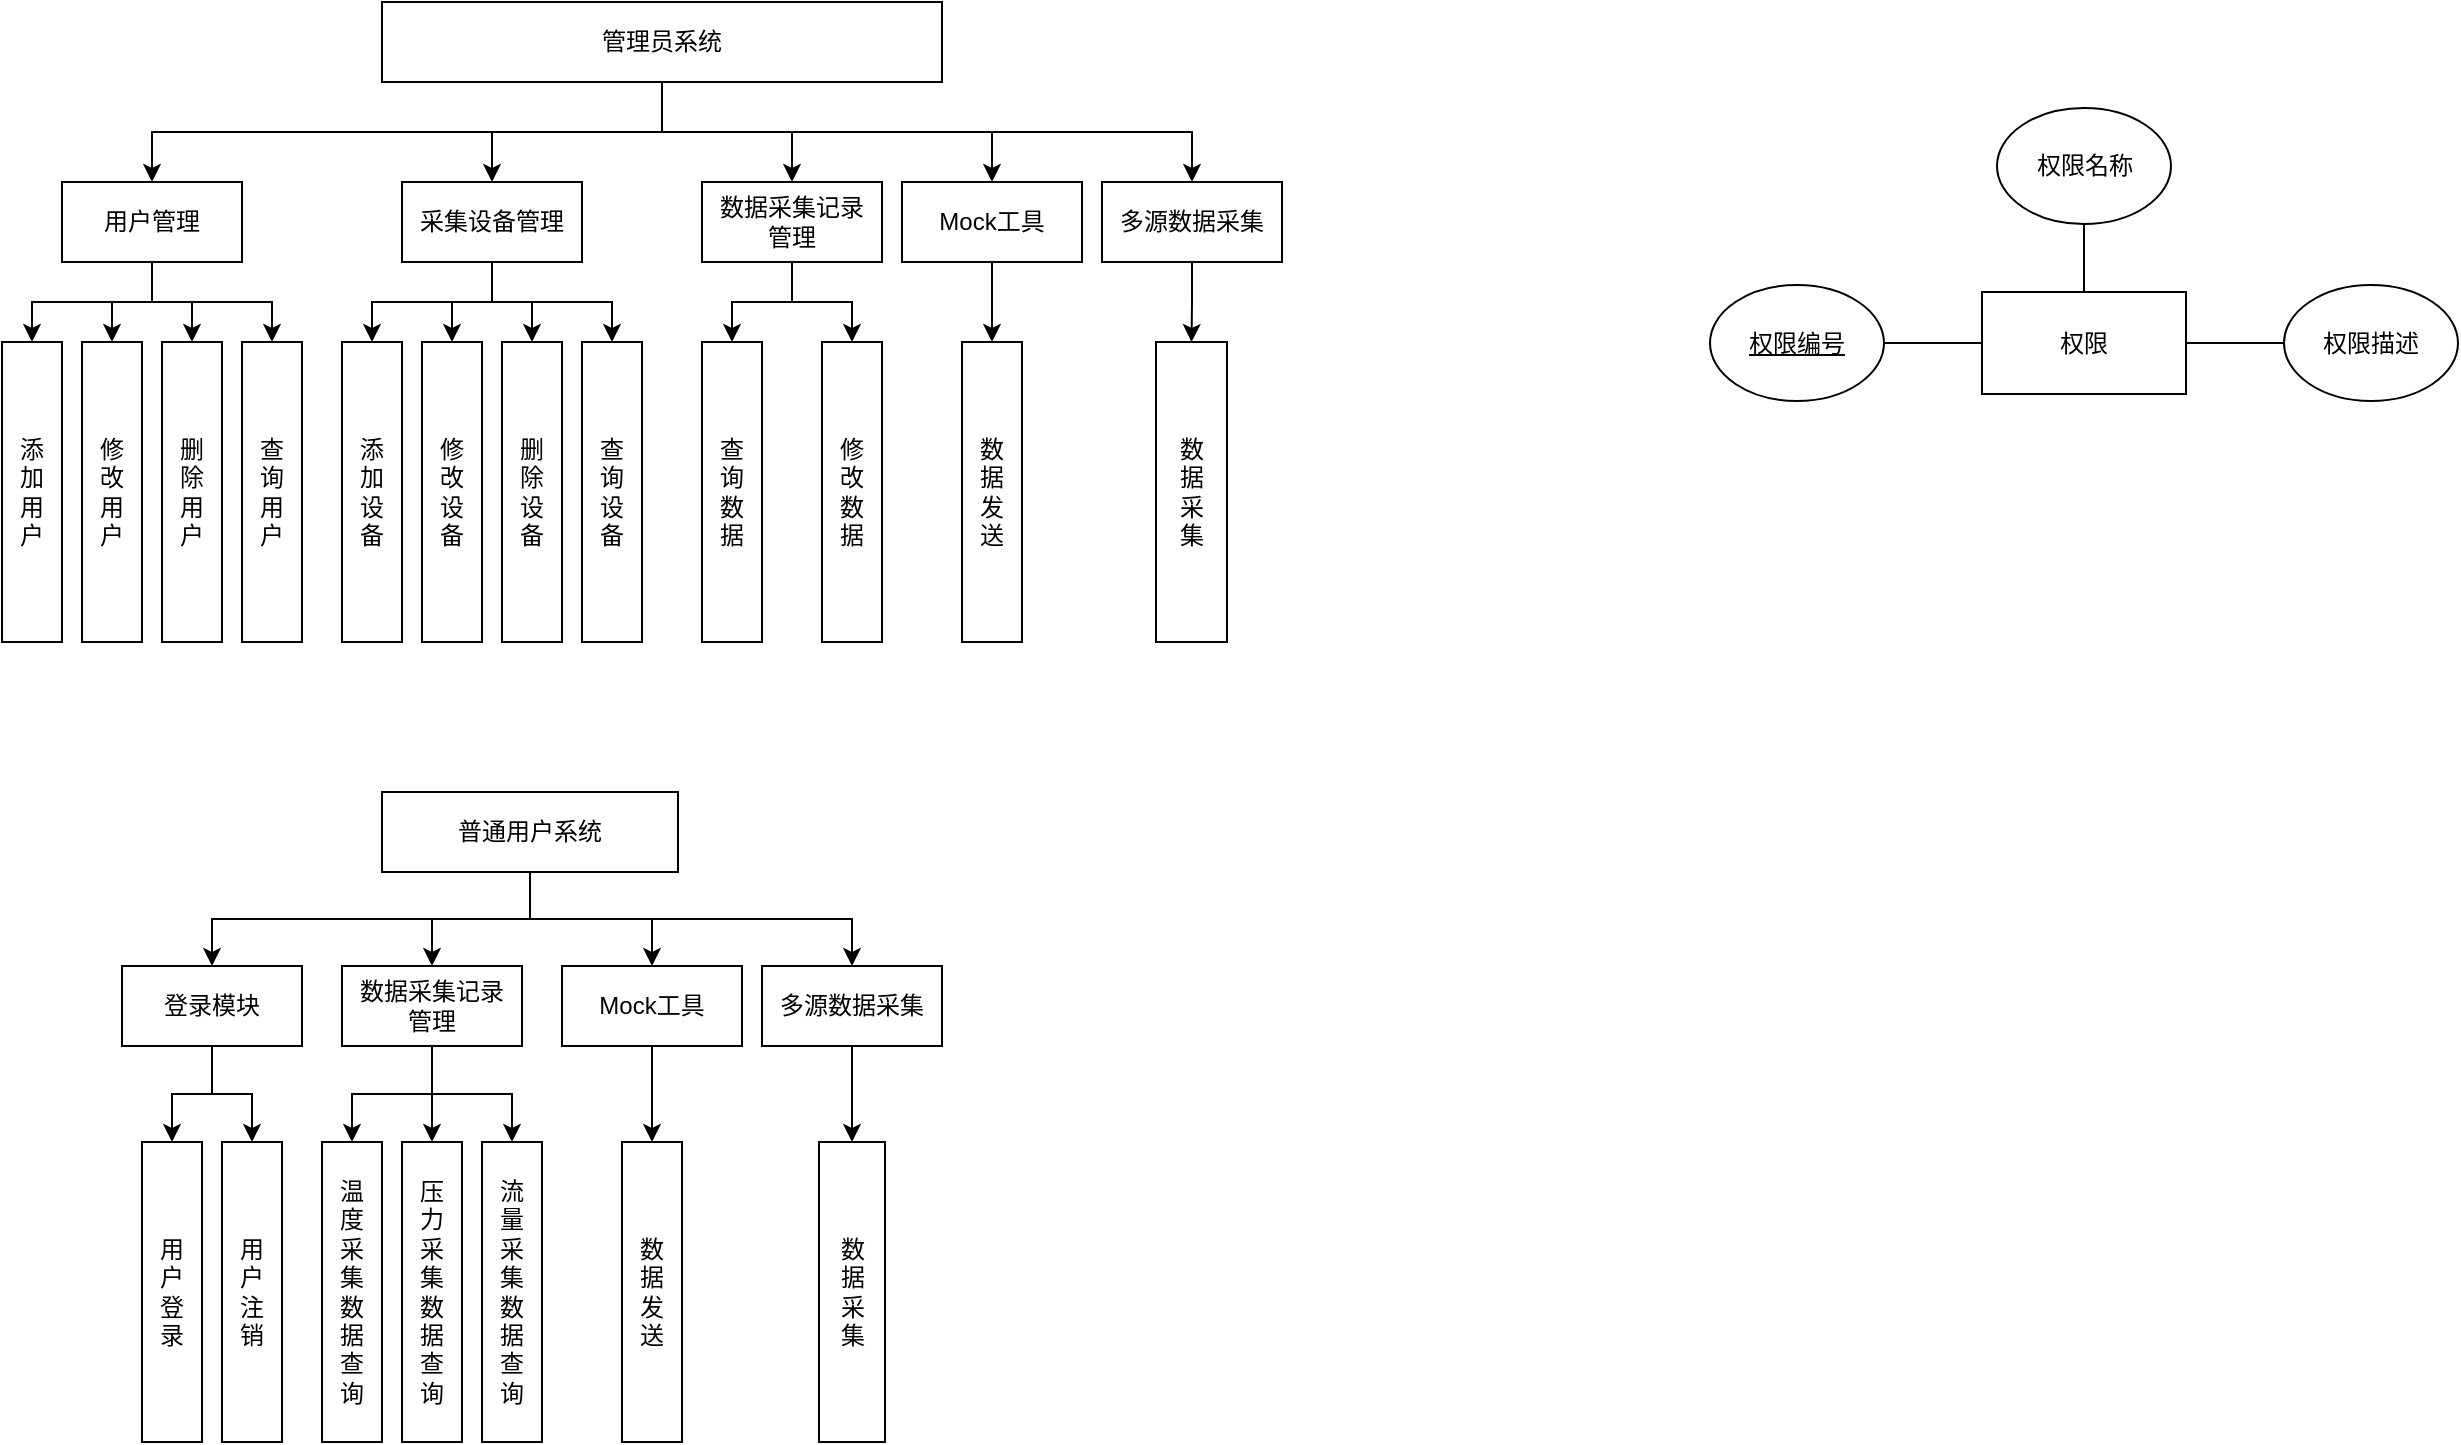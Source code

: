 <mxfile version="26.1.3">
  <diagram name="第 1 页" id="MYwcNr1ugUrhSAHtThHv">
    <mxGraphModel dx="1026" dy="650" grid="0" gridSize="10" guides="1" tooltips="1" connect="1" arrows="1" fold="1" page="1" pageScale="1" pageWidth="827" pageHeight="1169" math="0" shadow="0">
      <root>
        <mxCell id="0" />
        <mxCell id="1" parent="0" />
        <mxCell id="_uf0qR5cUyTxKE8fxkCO-37" style="edgeStyle=orthogonalEdgeStyle;rounded=0;orthogonalLoop=1;jettySize=auto;html=1;exitX=0.5;exitY=1;exitDx=0;exitDy=0;entryX=0.5;entryY=0;entryDx=0;entryDy=0;" parent="1" source="_uf0qR5cUyTxKE8fxkCO-5" target="_uf0qR5cUyTxKE8fxkCO-7" edge="1">
          <mxGeometry relative="1" as="geometry" />
        </mxCell>
        <mxCell id="_uf0qR5cUyTxKE8fxkCO-38" style="edgeStyle=orthogonalEdgeStyle;rounded=0;orthogonalLoop=1;jettySize=auto;html=1;exitX=0.5;exitY=1;exitDx=0;exitDy=0;entryX=0.5;entryY=0;entryDx=0;entryDy=0;" parent="1" source="_uf0qR5cUyTxKE8fxkCO-5" target="_uf0qR5cUyTxKE8fxkCO-21" edge="1">
          <mxGeometry relative="1" as="geometry" />
        </mxCell>
        <mxCell id="_uf0qR5cUyTxKE8fxkCO-39" style="edgeStyle=orthogonalEdgeStyle;rounded=0;orthogonalLoop=1;jettySize=auto;html=1;exitX=0.5;exitY=1;exitDx=0;exitDy=0;" parent="1" source="_uf0qR5cUyTxKE8fxkCO-5" target="_uf0qR5cUyTxKE8fxkCO-11" edge="1">
          <mxGeometry relative="1" as="geometry" />
        </mxCell>
        <mxCell id="_uf0qR5cUyTxKE8fxkCO-40" style="edgeStyle=orthogonalEdgeStyle;rounded=0;orthogonalLoop=1;jettySize=auto;html=1;exitX=0.5;exitY=1;exitDx=0;exitDy=0;" parent="1" source="_uf0qR5cUyTxKE8fxkCO-5" target="_uf0qR5cUyTxKE8fxkCO-9" edge="1">
          <mxGeometry relative="1" as="geometry" />
        </mxCell>
        <mxCell id="_uf0qR5cUyTxKE8fxkCO-41" style="edgeStyle=orthogonalEdgeStyle;rounded=0;orthogonalLoop=1;jettySize=auto;html=1;exitX=0.5;exitY=1;exitDx=0;exitDy=0;entryX=0.5;entryY=0;entryDx=0;entryDy=0;" parent="1" source="_uf0qR5cUyTxKE8fxkCO-5" target="_uf0qR5cUyTxKE8fxkCO-10" edge="1">
          <mxGeometry relative="1" as="geometry" />
        </mxCell>
        <mxCell id="_uf0qR5cUyTxKE8fxkCO-5" value="管理员系统" style="rounded=0;whiteSpace=wrap;html=1;" parent="1" vertex="1">
          <mxGeometry x="230" y="190" width="280" height="40" as="geometry" />
        </mxCell>
        <mxCell id="_uf0qR5cUyTxKE8fxkCO-17" style="edgeStyle=orthogonalEdgeStyle;rounded=0;orthogonalLoop=1;jettySize=auto;html=1;exitX=0.5;exitY=1;exitDx=0;exitDy=0;entryX=0.5;entryY=0;entryDx=0;entryDy=0;" parent="1" source="_uf0qR5cUyTxKE8fxkCO-7" target="_uf0qR5cUyTxKE8fxkCO-12" edge="1">
          <mxGeometry relative="1" as="geometry">
            <Array as="points">
              <mxPoint x="115" y="340" />
              <mxPoint x="55" y="340" />
            </Array>
          </mxGeometry>
        </mxCell>
        <mxCell id="_uf0qR5cUyTxKE8fxkCO-18" style="edgeStyle=orthogonalEdgeStyle;rounded=0;orthogonalLoop=1;jettySize=auto;html=1;exitX=0.5;exitY=1;exitDx=0;exitDy=0;entryX=0.5;entryY=0;entryDx=0;entryDy=0;" parent="1" source="_uf0qR5cUyTxKE8fxkCO-7" target="_uf0qR5cUyTxKE8fxkCO-13" edge="1">
          <mxGeometry relative="1" as="geometry" />
        </mxCell>
        <mxCell id="_uf0qR5cUyTxKE8fxkCO-19" style="edgeStyle=orthogonalEdgeStyle;rounded=0;orthogonalLoop=1;jettySize=auto;html=1;exitX=0.5;exitY=1;exitDx=0;exitDy=0;entryX=0.5;entryY=0;entryDx=0;entryDy=0;" parent="1" source="_uf0qR5cUyTxKE8fxkCO-7" target="_uf0qR5cUyTxKE8fxkCO-15" edge="1">
          <mxGeometry relative="1" as="geometry" />
        </mxCell>
        <mxCell id="_uf0qR5cUyTxKE8fxkCO-20" style="edgeStyle=orthogonalEdgeStyle;rounded=0;orthogonalLoop=1;jettySize=auto;html=1;exitX=0.5;exitY=1;exitDx=0;exitDy=0;entryX=0.5;entryY=0;entryDx=0;entryDy=0;" parent="1" source="_uf0qR5cUyTxKE8fxkCO-7" target="_uf0qR5cUyTxKE8fxkCO-16" edge="1">
          <mxGeometry relative="1" as="geometry" />
        </mxCell>
        <mxCell id="_uf0qR5cUyTxKE8fxkCO-7" value="用户管理" style="rounded=0;whiteSpace=wrap;html=1;" parent="1" vertex="1">
          <mxGeometry x="70" y="280" width="90" height="40" as="geometry" />
        </mxCell>
        <mxCell id="_uf0qR5cUyTxKE8fxkCO-32" style="edgeStyle=orthogonalEdgeStyle;rounded=0;orthogonalLoop=1;jettySize=auto;html=1;exitX=0.5;exitY=1;exitDx=0;exitDy=0;entryX=0.5;entryY=0;entryDx=0;entryDy=0;" parent="1" source="_uf0qR5cUyTxKE8fxkCO-9" target="_uf0qR5cUyTxKE8fxkCO-30" edge="1">
          <mxGeometry relative="1" as="geometry" />
        </mxCell>
        <mxCell id="_uf0qR5cUyTxKE8fxkCO-9" value="Mock工具" style="rounded=0;whiteSpace=wrap;html=1;" parent="1" vertex="1">
          <mxGeometry x="490" y="280" width="90" height="40" as="geometry" />
        </mxCell>
        <mxCell id="_uf0qR5cUyTxKE8fxkCO-33" style="edgeStyle=orthogonalEdgeStyle;rounded=0;orthogonalLoop=1;jettySize=auto;html=1;exitX=0.5;exitY=1;exitDx=0;exitDy=0;entryX=0.5;entryY=0;entryDx=0;entryDy=0;" parent="1" source="_uf0qR5cUyTxKE8fxkCO-10" target="_uf0qR5cUyTxKE8fxkCO-31" edge="1">
          <mxGeometry relative="1" as="geometry" />
        </mxCell>
        <mxCell id="_uf0qR5cUyTxKE8fxkCO-10" value="多源数据采集" style="rounded=0;whiteSpace=wrap;html=1;" parent="1" vertex="1">
          <mxGeometry x="590" y="280" width="90" height="40" as="geometry" />
        </mxCell>
        <mxCell id="_uf0qR5cUyTxKE8fxkCO-82" style="edgeStyle=orthogonalEdgeStyle;rounded=0;orthogonalLoop=1;jettySize=auto;html=1;exitX=0.5;exitY=1;exitDx=0;exitDy=0;" parent="1" source="_uf0qR5cUyTxKE8fxkCO-11" target="_uf0qR5cUyTxKE8fxkCO-35" edge="1">
          <mxGeometry relative="1" as="geometry" />
        </mxCell>
        <mxCell id="_uf0qR5cUyTxKE8fxkCO-83" style="edgeStyle=orthogonalEdgeStyle;rounded=0;orthogonalLoop=1;jettySize=auto;html=1;exitX=0.5;exitY=1;exitDx=0;exitDy=0;" parent="1" source="_uf0qR5cUyTxKE8fxkCO-11" target="_uf0qR5cUyTxKE8fxkCO-36" edge="1">
          <mxGeometry relative="1" as="geometry" />
        </mxCell>
        <mxCell id="_uf0qR5cUyTxKE8fxkCO-11" value="数据采集&lt;span style=&quot;background-color: transparent; color: light-dark(rgb(0, 0, 0), rgb(255, 255, 255));&quot;&gt;记录&lt;/span&gt;&lt;div&gt;&lt;span style=&quot;background-color: transparent; color: light-dark(rgb(0, 0, 0), rgb(255, 255, 255));&quot;&gt;管理&lt;/span&gt;&lt;/div&gt;" style="rounded=0;whiteSpace=wrap;html=1;" parent="1" vertex="1">
          <mxGeometry x="390" y="280" width="90" height="40" as="geometry" />
        </mxCell>
        <mxCell id="_uf0qR5cUyTxKE8fxkCO-12" value="添&lt;div&gt;加&lt;/div&gt;&lt;div&gt;用&lt;/div&gt;&lt;div&gt;户&lt;/div&gt;" style="rounded=0;whiteSpace=wrap;html=1;" parent="1" vertex="1">
          <mxGeometry x="40" y="360" width="30" height="150" as="geometry" />
        </mxCell>
        <mxCell id="_uf0qR5cUyTxKE8fxkCO-13" value="修&lt;div&gt;改&lt;/div&gt;&lt;div&gt;用&lt;/div&gt;&lt;div&gt;户&lt;/div&gt;" style="rounded=0;whiteSpace=wrap;html=1;" parent="1" vertex="1">
          <mxGeometry x="80" y="360" width="30" height="150" as="geometry" />
        </mxCell>
        <mxCell id="_uf0qR5cUyTxKE8fxkCO-15" value="删&lt;div&gt;除&lt;/div&gt;&lt;div&gt;用&lt;/div&gt;&lt;div&gt;户&lt;/div&gt;" style="rounded=0;whiteSpace=wrap;html=1;" parent="1" vertex="1">
          <mxGeometry x="120" y="360" width="30" height="150" as="geometry" />
        </mxCell>
        <mxCell id="_uf0qR5cUyTxKE8fxkCO-16" value="查&lt;div&gt;询&lt;/div&gt;&lt;div&gt;用&lt;/div&gt;&lt;div&gt;户&lt;/div&gt;" style="rounded=0;whiteSpace=wrap;html=1;" parent="1" vertex="1">
          <mxGeometry x="160" y="360" width="30" height="150" as="geometry" />
        </mxCell>
        <mxCell id="_uf0qR5cUyTxKE8fxkCO-26" style="edgeStyle=orthogonalEdgeStyle;rounded=0;orthogonalLoop=1;jettySize=auto;html=1;exitX=0.5;exitY=1;exitDx=0;exitDy=0;entryX=0.5;entryY=0;entryDx=0;entryDy=0;" parent="1" source="_uf0qR5cUyTxKE8fxkCO-21" target="_uf0qR5cUyTxKE8fxkCO-22" edge="1">
          <mxGeometry relative="1" as="geometry" />
        </mxCell>
        <mxCell id="_uf0qR5cUyTxKE8fxkCO-27" style="edgeStyle=orthogonalEdgeStyle;rounded=0;orthogonalLoop=1;jettySize=auto;html=1;exitX=0.5;exitY=1;exitDx=0;exitDy=0;entryX=0.5;entryY=0;entryDx=0;entryDy=0;" parent="1" source="_uf0qR5cUyTxKE8fxkCO-21" target="_uf0qR5cUyTxKE8fxkCO-23" edge="1">
          <mxGeometry relative="1" as="geometry" />
        </mxCell>
        <mxCell id="_uf0qR5cUyTxKE8fxkCO-28" style="edgeStyle=orthogonalEdgeStyle;rounded=0;orthogonalLoop=1;jettySize=auto;html=1;exitX=0.5;exitY=1;exitDx=0;exitDy=0;entryX=0.5;entryY=0;entryDx=0;entryDy=0;" parent="1" source="_uf0qR5cUyTxKE8fxkCO-21" target="_uf0qR5cUyTxKE8fxkCO-24" edge="1">
          <mxGeometry relative="1" as="geometry" />
        </mxCell>
        <mxCell id="_uf0qR5cUyTxKE8fxkCO-29" style="edgeStyle=orthogonalEdgeStyle;rounded=0;orthogonalLoop=1;jettySize=auto;html=1;exitX=0.5;exitY=1;exitDx=0;exitDy=0;entryX=0.5;entryY=0;entryDx=0;entryDy=0;" parent="1" source="_uf0qR5cUyTxKE8fxkCO-21" target="_uf0qR5cUyTxKE8fxkCO-25" edge="1">
          <mxGeometry relative="1" as="geometry" />
        </mxCell>
        <mxCell id="_uf0qR5cUyTxKE8fxkCO-21" value="采集设备管理" style="rounded=0;whiteSpace=wrap;html=1;" parent="1" vertex="1">
          <mxGeometry x="240" y="280" width="90" height="40" as="geometry" />
        </mxCell>
        <mxCell id="_uf0qR5cUyTxKE8fxkCO-22" value="添&lt;div&gt;加&lt;/div&gt;&lt;div&gt;设&lt;/div&gt;&lt;div&gt;备&lt;/div&gt;" style="rounded=0;whiteSpace=wrap;html=1;" parent="1" vertex="1">
          <mxGeometry x="210" y="360" width="30" height="150" as="geometry" />
        </mxCell>
        <mxCell id="_uf0qR5cUyTxKE8fxkCO-23" value="修&lt;div&gt;改&lt;div&gt;设&lt;/div&gt;&lt;div&gt;备&lt;/div&gt;&lt;/div&gt;" style="rounded=0;whiteSpace=wrap;html=1;" parent="1" vertex="1">
          <mxGeometry x="250" y="360" width="30" height="150" as="geometry" />
        </mxCell>
        <mxCell id="_uf0qR5cUyTxKE8fxkCO-24" value="删&lt;div&gt;除&lt;/div&gt;&lt;div&gt;设&lt;/div&gt;&lt;div&gt;备&lt;/div&gt;" style="rounded=0;whiteSpace=wrap;html=1;" parent="1" vertex="1">
          <mxGeometry x="290" y="360" width="30" height="150" as="geometry" />
        </mxCell>
        <mxCell id="_uf0qR5cUyTxKE8fxkCO-25" value="查&lt;div&gt;询&lt;/div&gt;&lt;div&gt;设&lt;/div&gt;&lt;div&gt;备&lt;/div&gt;" style="rounded=0;whiteSpace=wrap;html=1;" parent="1" vertex="1">
          <mxGeometry x="330" y="360" width="30" height="150" as="geometry" />
        </mxCell>
        <mxCell id="_uf0qR5cUyTxKE8fxkCO-30" value="数&lt;div&gt;据&lt;/div&gt;&lt;div&gt;发&lt;/div&gt;&lt;div&gt;送&lt;/div&gt;" style="rounded=0;whiteSpace=wrap;html=1;" parent="1" vertex="1">
          <mxGeometry x="520" y="360" width="30" height="150" as="geometry" />
        </mxCell>
        <mxCell id="_uf0qR5cUyTxKE8fxkCO-31" value="数&lt;div&gt;据&lt;/div&gt;&lt;div&gt;采&lt;/div&gt;&lt;div&gt;集&lt;/div&gt;" style="rounded=0;whiteSpace=wrap;html=1;" parent="1" vertex="1">
          <mxGeometry x="617" y="360" width="35.5" height="150" as="geometry" />
        </mxCell>
        <mxCell id="_uf0qR5cUyTxKE8fxkCO-35" value="查&lt;div&gt;询&lt;/div&gt;&lt;div&gt;数&lt;/div&gt;&lt;div&gt;据&lt;/div&gt;" style="rounded=0;whiteSpace=wrap;html=1;" parent="1" vertex="1">
          <mxGeometry x="390" y="360" width="30" height="150" as="geometry" />
        </mxCell>
        <mxCell id="_uf0qR5cUyTxKE8fxkCO-36" value="修&lt;div&gt;改&lt;/div&gt;&lt;div&gt;&lt;div&gt;数&lt;/div&gt;&lt;div&gt;据&lt;/div&gt;&lt;/div&gt;" style="rounded=0;whiteSpace=wrap;html=1;" parent="1" vertex="1">
          <mxGeometry x="450" y="360" width="30" height="150" as="geometry" />
        </mxCell>
        <mxCell id="_uf0qR5cUyTxKE8fxkCO-44" style="edgeStyle=orthogonalEdgeStyle;rounded=0;orthogonalLoop=1;jettySize=auto;html=1;exitX=0.5;exitY=1;exitDx=0;exitDy=0;" parent="1" source="_uf0qR5cUyTxKE8fxkCO-47" target="_uf0qR5cUyTxKE8fxkCO-57" edge="1">
          <mxGeometry relative="1" as="geometry" />
        </mxCell>
        <mxCell id="_uf0qR5cUyTxKE8fxkCO-45" style="edgeStyle=orthogonalEdgeStyle;rounded=0;orthogonalLoop=1;jettySize=auto;html=1;exitX=0.5;exitY=1;exitDx=0;exitDy=0;" parent="1" source="_uf0qR5cUyTxKE8fxkCO-47" target="_uf0qR5cUyTxKE8fxkCO-54" edge="1">
          <mxGeometry relative="1" as="geometry" />
        </mxCell>
        <mxCell id="_uf0qR5cUyTxKE8fxkCO-46" style="edgeStyle=orthogonalEdgeStyle;rounded=0;orthogonalLoop=1;jettySize=auto;html=1;exitX=0.5;exitY=1;exitDx=0;exitDy=0;entryX=0.5;entryY=0;entryDx=0;entryDy=0;" parent="1" source="_uf0qR5cUyTxKE8fxkCO-47" target="_uf0qR5cUyTxKE8fxkCO-56" edge="1">
          <mxGeometry relative="1" as="geometry" />
        </mxCell>
        <mxCell id="_uf0qR5cUyTxKE8fxkCO-94" style="edgeStyle=orthogonalEdgeStyle;rounded=0;orthogonalLoop=1;jettySize=auto;html=1;exitX=0.5;exitY=1;exitDx=0;exitDy=0;entryX=0.5;entryY=0;entryDx=0;entryDy=0;" parent="1" source="_uf0qR5cUyTxKE8fxkCO-47" target="_uf0qR5cUyTxKE8fxkCO-89" edge="1">
          <mxGeometry relative="1" as="geometry" />
        </mxCell>
        <mxCell id="_uf0qR5cUyTxKE8fxkCO-47" value="普通用户系统" style="rounded=0;whiteSpace=wrap;html=1;" parent="1" vertex="1">
          <mxGeometry x="230" y="585" width="148" height="40" as="geometry" />
        </mxCell>
        <mxCell id="_uf0qR5cUyTxKE8fxkCO-53" style="edgeStyle=orthogonalEdgeStyle;rounded=0;orthogonalLoop=1;jettySize=auto;html=1;exitX=0.5;exitY=1;exitDx=0;exitDy=0;entryX=0.5;entryY=0;entryDx=0;entryDy=0;" parent="1" source="_uf0qR5cUyTxKE8fxkCO-54" target="_uf0qR5cUyTxKE8fxkCO-71" edge="1">
          <mxGeometry relative="1" as="geometry" />
        </mxCell>
        <mxCell id="_uf0qR5cUyTxKE8fxkCO-54" value="Mock工具" style="rounded=0;whiteSpace=wrap;html=1;" parent="1" vertex="1">
          <mxGeometry x="320" y="672" width="90" height="40" as="geometry" />
        </mxCell>
        <mxCell id="_uf0qR5cUyTxKE8fxkCO-55" style="edgeStyle=orthogonalEdgeStyle;rounded=0;orthogonalLoop=1;jettySize=auto;html=1;exitX=0.5;exitY=1;exitDx=0;exitDy=0;entryX=0.5;entryY=0;entryDx=0;entryDy=0;" parent="1" source="_uf0qR5cUyTxKE8fxkCO-56" target="_uf0qR5cUyTxKE8fxkCO-72" edge="1">
          <mxGeometry relative="1" as="geometry" />
        </mxCell>
        <mxCell id="_uf0qR5cUyTxKE8fxkCO-56" value="多源数据采集" style="rounded=0;whiteSpace=wrap;html=1;" parent="1" vertex="1">
          <mxGeometry x="420" y="672" width="90" height="40" as="geometry" />
        </mxCell>
        <mxCell id="_uf0qR5cUyTxKE8fxkCO-86" style="edgeStyle=orthogonalEdgeStyle;rounded=0;orthogonalLoop=1;jettySize=auto;html=1;exitX=0.5;exitY=1;exitDx=0;exitDy=0;entryX=0.5;entryY=0;entryDx=0;entryDy=0;" parent="1" source="_uf0qR5cUyTxKE8fxkCO-57" target="_uf0qR5cUyTxKE8fxkCO-73" edge="1">
          <mxGeometry relative="1" as="geometry" />
        </mxCell>
        <mxCell id="_uf0qR5cUyTxKE8fxkCO-87" style="edgeStyle=orthogonalEdgeStyle;rounded=0;orthogonalLoop=1;jettySize=auto;html=1;exitX=0.5;exitY=1;exitDx=0;exitDy=0;entryX=0.5;entryY=0;entryDx=0;entryDy=0;" parent="1" source="_uf0qR5cUyTxKE8fxkCO-57" target="_uf0qR5cUyTxKE8fxkCO-84" edge="1">
          <mxGeometry relative="1" as="geometry" />
        </mxCell>
        <mxCell id="_uf0qR5cUyTxKE8fxkCO-88" style="edgeStyle=orthogonalEdgeStyle;rounded=0;orthogonalLoop=1;jettySize=auto;html=1;exitX=0.5;exitY=1;exitDx=0;exitDy=0;entryX=0.5;entryY=0;entryDx=0;entryDy=0;" parent="1" source="_uf0qR5cUyTxKE8fxkCO-57" target="_uf0qR5cUyTxKE8fxkCO-85" edge="1">
          <mxGeometry relative="1" as="geometry" />
        </mxCell>
        <mxCell id="_uf0qR5cUyTxKE8fxkCO-57" value="数据采集&lt;span style=&quot;background-color: transparent; color: light-dark(rgb(0, 0, 0), rgb(255, 255, 255));&quot;&gt;记录&lt;/span&gt;&lt;div&gt;&lt;span style=&quot;background-color: transparent; color: light-dark(rgb(0, 0, 0), rgb(255, 255, 255));&quot;&gt;管理&lt;/span&gt;&lt;/div&gt;" style="rounded=0;whiteSpace=wrap;html=1;" parent="1" vertex="1">
          <mxGeometry x="210" y="672" width="90" height="40" as="geometry" />
        </mxCell>
        <mxCell id="_uf0qR5cUyTxKE8fxkCO-71" value="数&lt;div&gt;据&lt;/div&gt;&lt;div&gt;发&lt;/div&gt;&lt;div&gt;送&lt;/div&gt;" style="rounded=0;whiteSpace=wrap;html=1;" parent="1" vertex="1">
          <mxGeometry x="350" y="760" width="30" height="150" as="geometry" />
        </mxCell>
        <mxCell id="_uf0qR5cUyTxKE8fxkCO-72" value="数&lt;div&gt;据&lt;/div&gt;&lt;div&gt;采&lt;/div&gt;&lt;div&gt;集&lt;/div&gt;" style="rounded=0;whiteSpace=wrap;html=1;" parent="1" vertex="1">
          <mxGeometry x="448.5" y="760" width="33" height="150" as="geometry" />
        </mxCell>
        <mxCell id="_uf0qR5cUyTxKE8fxkCO-73" value="温&lt;div&gt;度&lt;/div&gt;&lt;div&gt;采&lt;/div&gt;&lt;div&gt;集&lt;/div&gt;&lt;div&gt;数&lt;/div&gt;&lt;div&gt;据&lt;/div&gt;&lt;div&gt;查&lt;/div&gt;&lt;div&gt;询&lt;/div&gt;" style="rounded=0;whiteSpace=wrap;html=1;" parent="1" vertex="1">
          <mxGeometry x="200" y="760" width="30" height="150" as="geometry" />
        </mxCell>
        <mxCell id="_uf0qR5cUyTxKE8fxkCO-84" value="压&lt;div&gt;力&lt;br&gt;&lt;div&gt;采&lt;/div&gt;&lt;div&gt;集&lt;/div&gt;&lt;div&gt;数&lt;/div&gt;&lt;div&gt;据&lt;/div&gt;&lt;div&gt;查&lt;/div&gt;&lt;div&gt;询&lt;/div&gt;&lt;/div&gt;" style="rounded=0;whiteSpace=wrap;html=1;" parent="1" vertex="1">
          <mxGeometry x="240" y="760" width="30" height="150" as="geometry" />
        </mxCell>
        <mxCell id="_uf0qR5cUyTxKE8fxkCO-85" value="流&lt;div&gt;量&lt;br&gt;&lt;div&gt;&lt;div&gt;采&lt;/div&gt;&lt;div&gt;集&lt;/div&gt;&lt;div&gt;数&lt;/div&gt;&lt;div&gt;据&lt;/div&gt;&lt;div&gt;查&lt;/div&gt;&lt;div&gt;询&lt;/div&gt;&lt;/div&gt;&lt;/div&gt;" style="rounded=0;whiteSpace=wrap;html=1;" parent="1" vertex="1">
          <mxGeometry x="280" y="760" width="30" height="150" as="geometry" />
        </mxCell>
        <mxCell id="_uf0qR5cUyTxKE8fxkCO-92" style="edgeStyle=orthogonalEdgeStyle;rounded=0;orthogonalLoop=1;jettySize=auto;html=1;exitX=0.5;exitY=1;exitDx=0;exitDy=0;entryX=0.5;entryY=0;entryDx=0;entryDy=0;" parent="1" source="_uf0qR5cUyTxKE8fxkCO-89" target="_uf0qR5cUyTxKE8fxkCO-90" edge="1">
          <mxGeometry relative="1" as="geometry" />
        </mxCell>
        <mxCell id="_uf0qR5cUyTxKE8fxkCO-93" style="edgeStyle=orthogonalEdgeStyle;rounded=0;orthogonalLoop=1;jettySize=auto;html=1;exitX=0.5;exitY=1;exitDx=0;exitDy=0;entryX=0.5;entryY=0;entryDx=0;entryDy=0;" parent="1" source="_uf0qR5cUyTxKE8fxkCO-89" target="_uf0qR5cUyTxKE8fxkCO-91" edge="1">
          <mxGeometry relative="1" as="geometry" />
        </mxCell>
        <mxCell id="_uf0qR5cUyTxKE8fxkCO-89" value="登录模块" style="rounded=0;whiteSpace=wrap;html=1;" parent="1" vertex="1">
          <mxGeometry x="100" y="672" width="90" height="40" as="geometry" />
        </mxCell>
        <mxCell id="_uf0qR5cUyTxKE8fxkCO-90" value="用&lt;div&gt;户&lt;/div&gt;&lt;div&gt;登&lt;/div&gt;&lt;div&gt;录&lt;/div&gt;" style="rounded=0;whiteSpace=wrap;html=1;fillColor=default;" parent="1" vertex="1">
          <mxGeometry x="110" y="760" width="30" height="150" as="geometry" />
        </mxCell>
        <mxCell id="_uf0qR5cUyTxKE8fxkCO-91" value="用&lt;div&gt;户&lt;/div&gt;&lt;div&gt;注&lt;/div&gt;&lt;div&gt;销&lt;/div&gt;" style="rounded=0;whiteSpace=wrap;html=1;fillColor=default;" parent="1" vertex="1">
          <mxGeometry x="150" y="760" width="30" height="150" as="geometry" />
        </mxCell>
        <mxCell id="K0Fhoypk4YpixcWQolRQ-5" style="edgeStyle=orthogonalEdgeStyle;rounded=0;orthogonalLoop=1;jettySize=auto;html=1;exitX=0;exitY=0.5;exitDx=0;exitDy=0;entryX=1;entryY=0.5;entryDx=0;entryDy=0;endArrow=none;startFill=0;" edge="1" parent="1" source="K0Fhoypk4YpixcWQolRQ-1" target="K0Fhoypk4YpixcWQolRQ-2">
          <mxGeometry relative="1" as="geometry" />
        </mxCell>
        <mxCell id="K0Fhoypk4YpixcWQolRQ-6" style="edgeStyle=orthogonalEdgeStyle;rounded=0;orthogonalLoop=1;jettySize=auto;html=1;exitX=1;exitY=0.5;exitDx=0;exitDy=0;entryX=0;entryY=0.5;entryDx=0;entryDy=0;endArrow=none;startFill=0;" edge="1" parent="1" source="K0Fhoypk4YpixcWQolRQ-1" target="K0Fhoypk4YpixcWQolRQ-4">
          <mxGeometry relative="1" as="geometry" />
        </mxCell>
        <mxCell id="K0Fhoypk4YpixcWQolRQ-7" style="edgeStyle=orthogonalEdgeStyle;rounded=0;orthogonalLoop=1;jettySize=auto;html=1;exitX=0.5;exitY=0;exitDx=0;exitDy=0;entryX=0.5;entryY=1;entryDx=0;entryDy=0;endArrow=none;startFill=0;" edge="1" parent="1" source="K0Fhoypk4YpixcWQolRQ-1" target="K0Fhoypk4YpixcWQolRQ-3">
          <mxGeometry relative="1" as="geometry" />
        </mxCell>
        <mxCell id="K0Fhoypk4YpixcWQolRQ-1" value="权限" style="rounded=0;whiteSpace=wrap;html=1;" vertex="1" parent="1">
          <mxGeometry x="1030" y="335" width="102" height="51" as="geometry" />
        </mxCell>
        <mxCell id="K0Fhoypk4YpixcWQolRQ-2" value="权限编号" style="ellipse;whiteSpace=wrap;html=1;fontStyle=4" vertex="1" parent="1">
          <mxGeometry x="894" y="331.5" width="87" height="58" as="geometry" />
        </mxCell>
        <mxCell id="K0Fhoypk4YpixcWQolRQ-3" value="权限名称" style="ellipse;whiteSpace=wrap;html=1;" vertex="1" parent="1">
          <mxGeometry x="1037.5" y="243" width="87" height="58" as="geometry" />
        </mxCell>
        <mxCell id="K0Fhoypk4YpixcWQolRQ-4" value="权限描述" style="ellipse;whiteSpace=wrap;html=1;" vertex="1" parent="1">
          <mxGeometry x="1181" y="331.5" width="87" height="58" as="geometry" />
        </mxCell>
      </root>
    </mxGraphModel>
  </diagram>
</mxfile>
